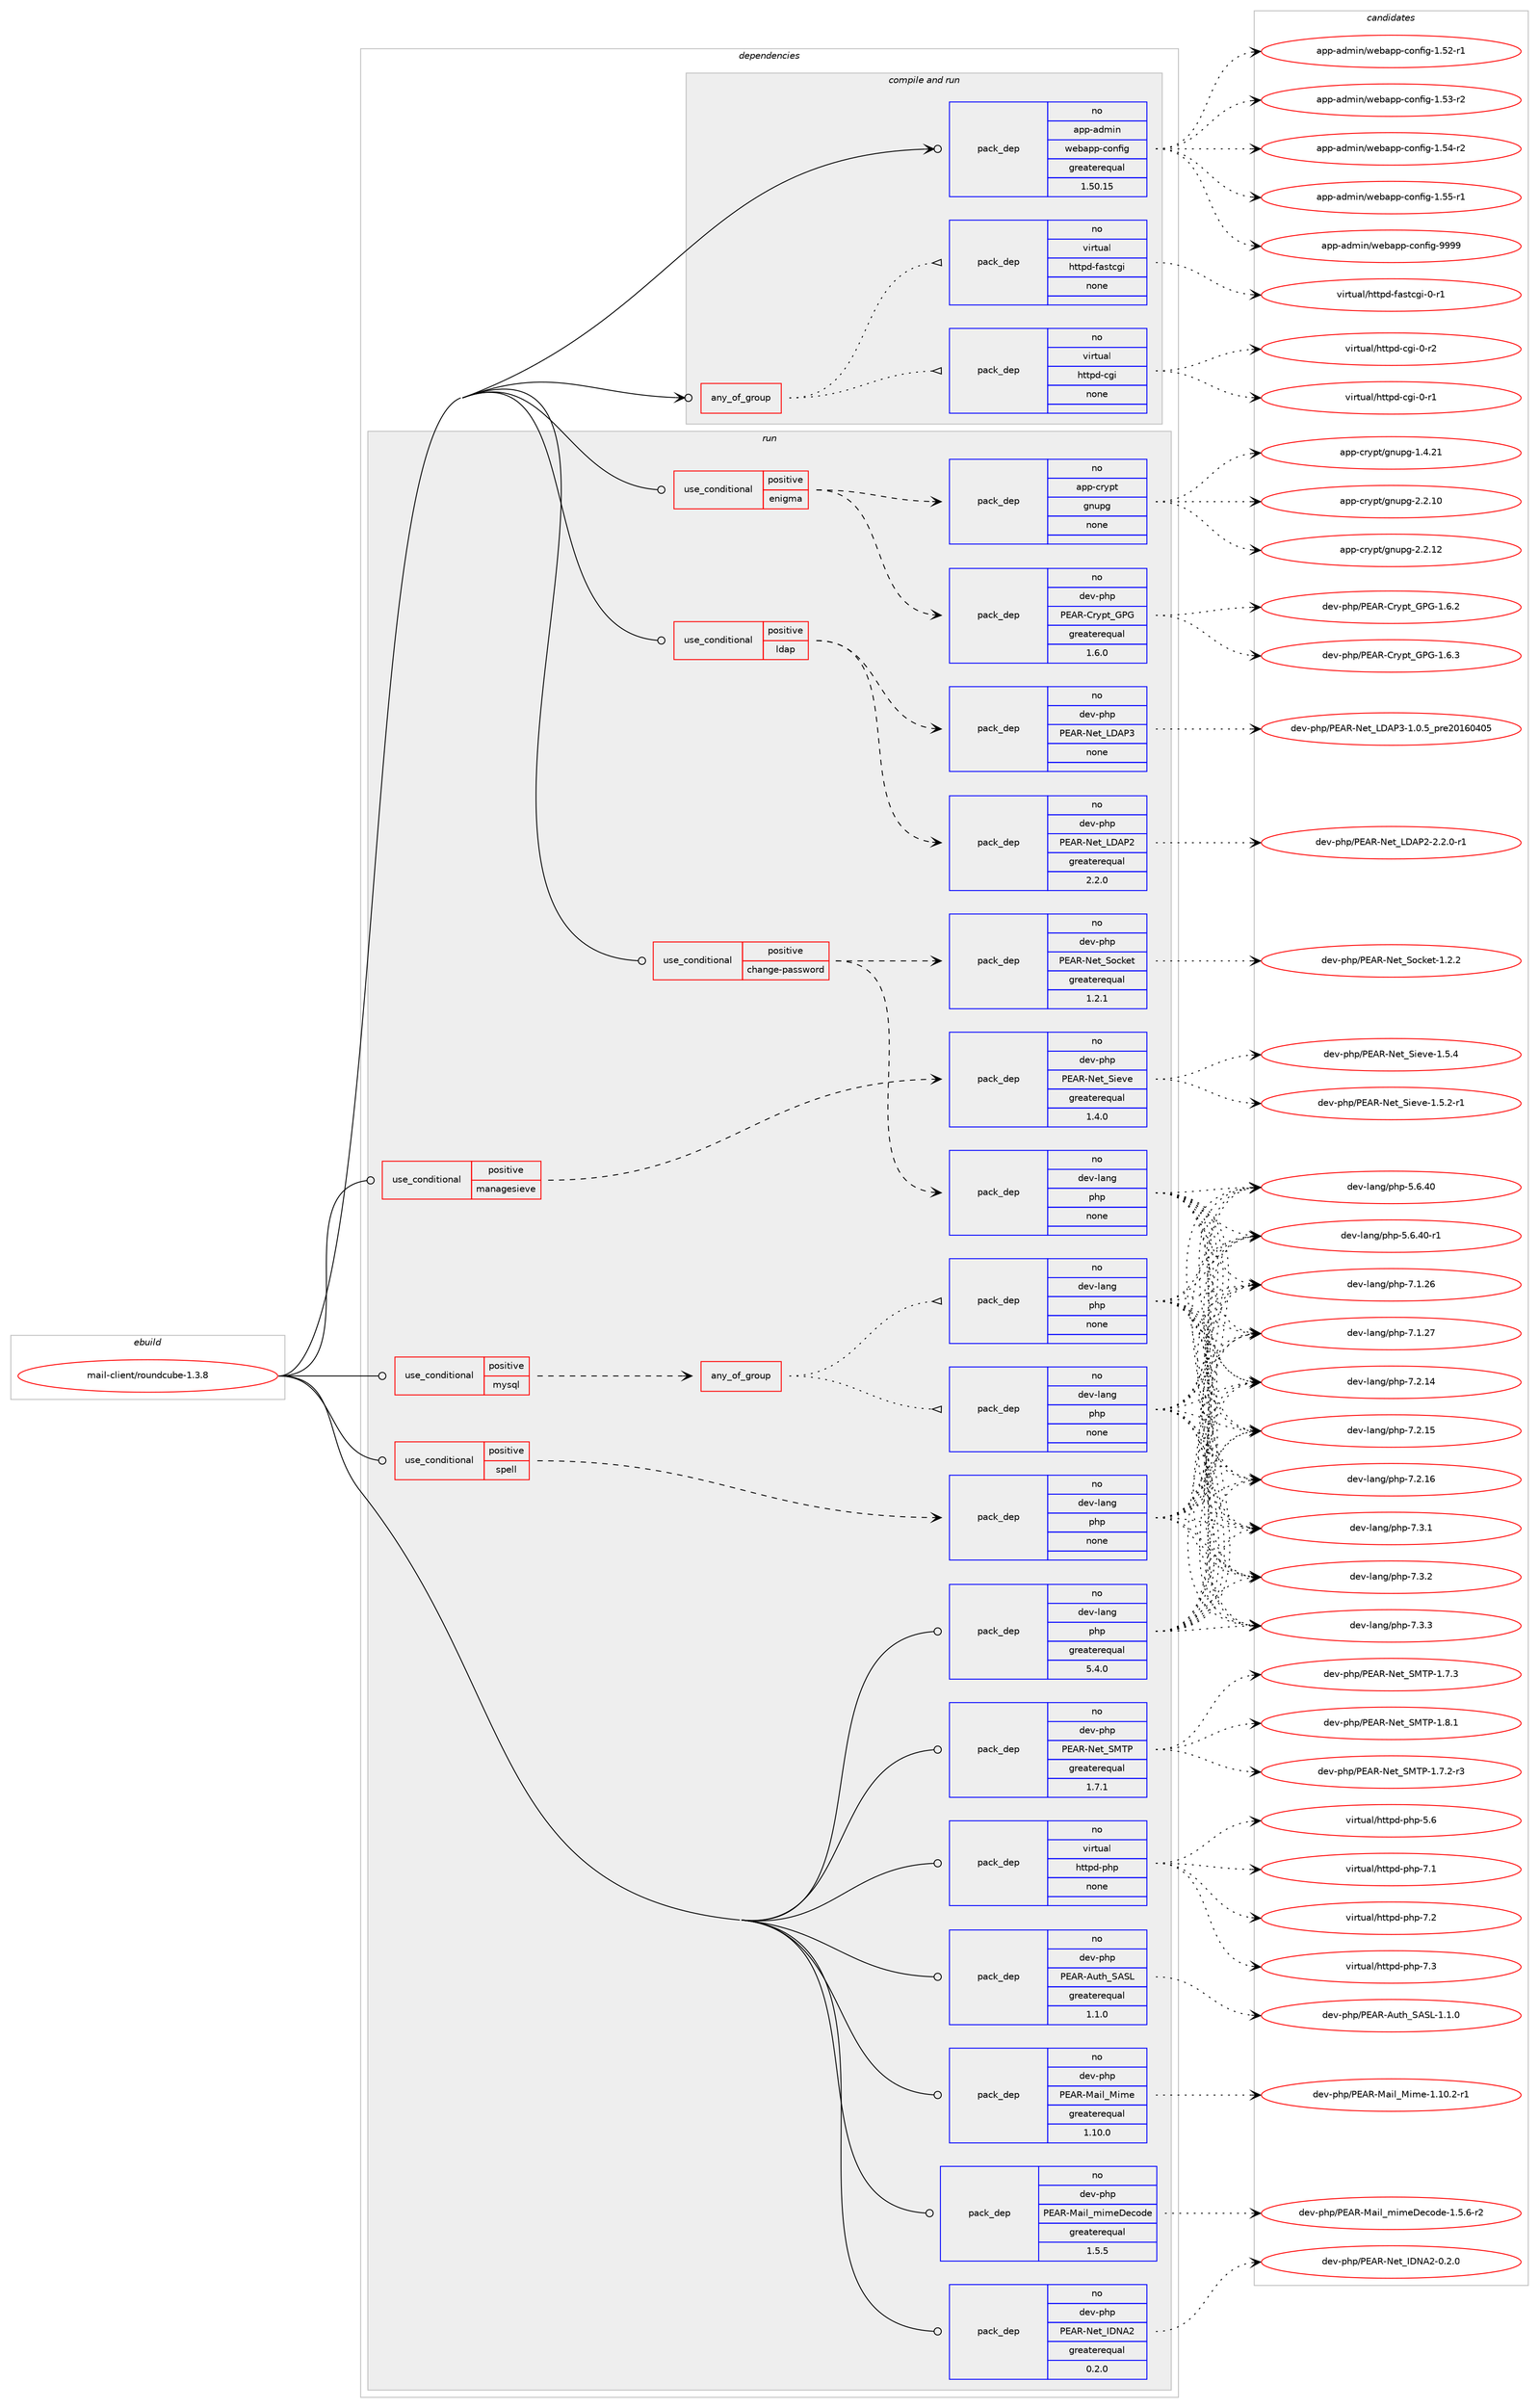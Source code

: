digraph prolog {

# *************
# Graph options
# *************

newrank=true;
concentrate=true;
compound=true;
graph [rankdir=LR,fontname=Helvetica,fontsize=10,ranksep=1.5];#, ranksep=2.5, nodesep=0.2];
edge  [arrowhead=vee];
node  [fontname=Helvetica,fontsize=10];

# **********
# The ebuild
# **********

subgraph cluster_leftcol {
color=gray;
rank=same;
label=<<i>ebuild</i>>;
id [label="mail-client/roundcube-1.3.8", color=red, width=4, href="../mail-client/roundcube-1.3.8.svg"];
}

# ****************
# The dependencies
# ****************

subgraph cluster_midcol {
color=gray;
label=<<i>dependencies</i>>;
subgraph cluster_compile {
fillcolor="#eeeeee";
style=filled;
label=<<i>compile</i>>;
}
subgraph cluster_compileandrun {
fillcolor="#eeeeee";
style=filled;
label=<<i>compile and run</i>>;
subgraph any24427 {
dependency1594500 [label=<<TABLE BORDER="0" CELLBORDER="1" CELLSPACING="0" CELLPADDING="4"><TR><TD CELLPADDING="10">any_of_group</TD></TR></TABLE>>, shape=none, color=red];subgraph pack1138774 {
dependency1594501 [label=<<TABLE BORDER="0" CELLBORDER="1" CELLSPACING="0" CELLPADDING="4" WIDTH="220"><TR><TD ROWSPAN="6" CELLPADDING="30">pack_dep</TD></TR><TR><TD WIDTH="110">no</TD></TR><TR><TD>virtual</TD></TR><TR><TD>httpd-cgi</TD></TR><TR><TD>none</TD></TR><TR><TD></TD></TR></TABLE>>, shape=none, color=blue];
}
dependency1594500:e -> dependency1594501:w [weight=20,style="dotted",arrowhead="oinv"];
subgraph pack1138775 {
dependency1594502 [label=<<TABLE BORDER="0" CELLBORDER="1" CELLSPACING="0" CELLPADDING="4" WIDTH="220"><TR><TD ROWSPAN="6" CELLPADDING="30">pack_dep</TD></TR><TR><TD WIDTH="110">no</TD></TR><TR><TD>virtual</TD></TR><TR><TD>httpd-fastcgi</TD></TR><TR><TD>none</TD></TR><TR><TD></TD></TR></TABLE>>, shape=none, color=blue];
}
dependency1594500:e -> dependency1594502:w [weight=20,style="dotted",arrowhead="oinv"];
}
id:e -> dependency1594500:w [weight=20,style="solid",arrowhead="odotvee"];
subgraph pack1138776 {
dependency1594503 [label=<<TABLE BORDER="0" CELLBORDER="1" CELLSPACING="0" CELLPADDING="4" WIDTH="220"><TR><TD ROWSPAN="6" CELLPADDING="30">pack_dep</TD></TR><TR><TD WIDTH="110">no</TD></TR><TR><TD>app-admin</TD></TR><TR><TD>webapp-config</TD></TR><TR><TD>greaterequal</TD></TR><TR><TD>1.50.15</TD></TR></TABLE>>, shape=none, color=blue];
}
id:e -> dependency1594503:w [weight=20,style="solid",arrowhead="odotvee"];
}
subgraph cluster_run {
fillcolor="#eeeeee";
style=filled;
label=<<i>run</i>>;
subgraph cond430655 {
dependency1594504 [label=<<TABLE BORDER="0" CELLBORDER="1" CELLSPACING="0" CELLPADDING="4"><TR><TD ROWSPAN="3" CELLPADDING="10">use_conditional</TD></TR><TR><TD>positive</TD></TR><TR><TD>change-password</TD></TR></TABLE>>, shape=none, color=red];
subgraph pack1138777 {
dependency1594505 [label=<<TABLE BORDER="0" CELLBORDER="1" CELLSPACING="0" CELLPADDING="4" WIDTH="220"><TR><TD ROWSPAN="6" CELLPADDING="30">pack_dep</TD></TR><TR><TD WIDTH="110">no</TD></TR><TR><TD>dev-php</TD></TR><TR><TD>PEAR-Net_Socket</TD></TR><TR><TD>greaterequal</TD></TR><TR><TD>1.2.1</TD></TR></TABLE>>, shape=none, color=blue];
}
dependency1594504:e -> dependency1594505:w [weight=20,style="dashed",arrowhead="vee"];
subgraph pack1138778 {
dependency1594506 [label=<<TABLE BORDER="0" CELLBORDER="1" CELLSPACING="0" CELLPADDING="4" WIDTH="220"><TR><TD ROWSPAN="6" CELLPADDING="30">pack_dep</TD></TR><TR><TD WIDTH="110">no</TD></TR><TR><TD>dev-lang</TD></TR><TR><TD>php</TD></TR><TR><TD>none</TD></TR><TR><TD></TD></TR></TABLE>>, shape=none, color=blue];
}
dependency1594504:e -> dependency1594506:w [weight=20,style="dashed",arrowhead="vee"];
}
id:e -> dependency1594504:w [weight=20,style="solid",arrowhead="odot"];
subgraph cond430656 {
dependency1594507 [label=<<TABLE BORDER="0" CELLBORDER="1" CELLSPACING="0" CELLPADDING="4"><TR><TD ROWSPAN="3" CELLPADDING="10">use_conditional</TD></TR><TR><TD>positive</TD></TR><TR><TD>enigma</TD></TR></TABLE>>, shape=none, color=red];
subgraph pack1138779 {
dependency1594508 [label=<<TABLE BORDER="0" CELLBORDER="1" CELLSPACING="0" CELLPADDING="4" WIDTH="220"><TR><TD ROWSPAN="6" CELLPADDING="30">pack_dep</TD></TR><TR><TD WIDTH="110">no</TD></TR><TR><TD>dev-php</TD></TR><TR><TD>PEAR-Crypt_GPG</TD></TR><TR><TD>greaterequal</TD></TR><TR><TD>1.6.0</TD></TR></TABLE>>, shape=none, color=blue];
}
dependency1594507:e -> dependency1594508:w [weight=20,style="dashed",arrowhead="vee"];
subgraph pack1138780 {
dependency1594509 [label=<<TABLE BORDER="0" CELLBORDER="1" CELLSPACING="0" CELLPADDING="4" WIDTH="220"><TR><TD ROWSPAN="6" CELLPADDING="30">pack_dep</TD></TR><TR><TD WIDTH="110">no</TD></TR><TR><TD>app-crypt</TD></TR><TR><TD>gnupg</TD></TR><TR><TD>none</TD></TR><TR><TD></TD></TR></TABLE>>, shape=none, color=blue];
}
dependency1594507:e -> dependency1594509:w [weight=20,style="dashed",arrowhead="vee"];
}
id:e -> dependency1594507:w [weight=20,style="solid",arrowhead="odot"];
subgraph cond430657 {
dependency1594510 [label=<<TABLE BORDER="0" CELLBORDER="1" CELLSPACING="0" CELLPADDING="4"><TR><TD ROWSPAN="3" CELLPADDING="10">use_conditional</TD></TR><TR><TD>positive</TD></TR><TR><TD>ldap</TD></TR></TABLE>>, shape=none, color=red];
subgraph pack1138781 {
dependency1594511 [label=<<TABLE BORDER="0" CELLBORDER="1" CELLSPACING="0" CELLPADDING="4" WIDTH="220"><TR><TD ROWSPAN="6" CELLPADDING="30">pack_dep</TD></TR><TR><TD WIDTH="110">no</TD></TR><TR><TD>dev-php</TD></TR><TR><TD>PEAR-Net_LDAP2</TD></TR><TR><TD>greaterequal</TD></TR><TR><TD>2.2.0</TD></TR></TABLE>>, shape=none, color=blue];
}
dependency1594510:e -> dependency1594511:w [weight=20,style="dashed",arrowhead="vee"];
subgraph pack1138782 {
dependency1594512 [label=<<TABLE BORDER="0" CELLBORDER="1" CELLSPACING="0" CELLPADDING="4" WIDTH="220"><TR><TD ROWSPAN="6" CELLPADDING="30">pack_dep</TD></TR><TR><TD WIDTH="110">no</TD></TR><TR><TD>dev-php</TD></TR><TR><TD>PEAR-Net_LDAP3</TD></TR><TR><TD>none</TD></TR><TR><TD></TD></TR></TABLE>>, shape=none, color=blue];
}
dependency1594510:e -> dependency1594512:w [weight=20,style="dashed",arrowhead="vee"];
}
id:e -> dependency1594510:w [weight=20,style="solid",arrowhead="odot"];
subgraph cond430658 {
dependency1594513 [label=<<TABLE BORDER="0" CELLBORDER="1" CELLSPACING="0" CELLPADDING="4"><TR><TD ROWSPAN="3" CELLPADDING="10">use_conditional</TD></TR><TR><TD>positive</TD></TR><TR><TD>managesieve</TD></TR></TABLE>>, shape=none, color=red];
subgraph pack1138783 {
dependency1594514 [label=<<TABLE BORDER="0" CELLBORDER="1" CELLSPACING="0" CELLPADDING="4" WIDTH="220"><TR><TD ROWSPAN="6" CELLPADDING="30">pack_dep</TD></TR><TR><TD WIDTH="110">no</TD></TR><TR><TD>dev-php</TD></TR><TR><TD>PEAR-Net_Sieve</TD></TR><TR><TD>greaterequal</TD></TR><TR><TD>1.4.0</TD></TR></TABLE>>, shape=none, color=blue];
}
dependency1594513:e -> dependency1594514:w [weight=20,style="dashed",arrowhead="vee"];
}
id:e -> dependency1594513:w [weight=20,style="solid",arrowhead="odot"];
subgraph cond430659 {
dependency1594515 [label=<<TABLE BORDER="0" CELLBORDER="1" CELLSPACING="0" CELLPADDING="4"><TR><TD ROWSPAN="3" CELLPADDING="10">use_conditional</TD></TR><TR><TD>positive</TD></TR><TR><TD>mysql</TD></TR></TABLE>>, shape=none, color=red];
subgraph any24428 {
dependency1594516 [label=<<TABLE BORDER="0" CELLBORDER="1" CELLSPACING="0" CELLPADDING="4"><TR><TD CELLPADDING="10">any_of_group</TD></TR></TABLE>>, shape=none, color=red];subgraph pack1138784 {
dependency1594517 [label=<<TABLE BORDER="0" CELLBORDER="1" CELLSPACING="0" CELLPADDING="4" WIDTH="220"><TR><TD ROWSPAN="6" CELLPADDING="30">pack_dep</TD></TR><TR><TD WIDTH="110">no</TD></TR><TR><TD>dev-lang</TD></TR><TR><TD>php</TD></TR><TR><TD>none</TD></TR><TR><TD></TD></TR></TABLE>>, shape=none, color=blue];
}
dependency1594516:e -> dependency1594517:w [weight=20,style="dotted",arrowhead="oinv"];
subgraph pack1138785 {
dependency1594518 [label=<<TABLE BORDER="0" CELLBORDER="1" CELLSPACING="0" CELLPADDING="4" WIDTH="220"><TR><TD ROWSPAN="6" CELLPADDING="30">pack_dep</TD></TR><TR><TD WIDTH="110">no</TD></TR><TR><TD>dev-lang</TD></TR><TR><TD>php</TD></TR><TR><TD>none</TD></TR><TR><TD></TD></TR></TABLE>>, shape=none, color=blue];
}
dependency1594516:e -> dependency1594518:w [weight=20,style="dotted",arrowhead="oinv"];
}
dependency1594515:e -> dependency1594516:w [weight=20,style="dashed",arrowhead="vee"];
}
id:e -> dependency1594515:w [weight=20,style="solid",arrowhead="odot"];
subgraph cond430660 {
dependency1594519 [label=<<TABLE BORDER="0" CELLBORDER="1" CELLSPACING="0" CELLPADDING="4"><TR><TD ROWSPAN="3" CELLPADDING="10">use_conditional</TD></TR><TR><TD>positive</TD></TR><TR><TD>spell</TD></TR></TABLE>>, shape=none, color=red];
subgraph pack1138786 {
dependency1594520 [label=<<TABLE BORDER="0" CELLBORDER="1" CELLSPACING="0" CELLPADDING="4" WIDTH="220"><TR><TD ROWSPAN="6" CELLPADDING="30">pack_dep</TD></TR><TR><TD WIDTH="110">no</TD></TR><TR><TD>dev-lang</TD></TR><TR><TD>php</TD></TR><TR><TD>none</TD></TR><TR><TD></TD></TR></TABLE>>, shape=none, color=blue];
}
dependency1594519:e -> dependency1594520:w [weight=20,style="dashed",arrowhead="vee"];
}
id:e -> dependency1594519:w [weight=20,style="solid",arrowhead="odot"];
subgraph pack1138787 {
dependency1594521 [label=<<TABLE BORDER="0" CELLBORDER="1" CELLSPACING="0" CELLPADDING="4" WIDTH="220"><TR><TD ROWSPAN="6" CELLPADDING="30">pack_dep</TD></TR><TR><TD WIDTH="110">no</TD></TR><TR><TD>dev-lang</TD></TR><TR><TD>php</TD></TR><TR><TD>greaterequal</TD></TR><TR><TD>5.4.0</TD></TR></TABLE>>, shape=none, color=blue];
}
id:e -> dependency1594521:w [weight=20,style="solid",arrowhead="odot"];
subgraph pack1138788 {
dependency1594522 [label=<<TABLE BORDER="0" CELLBORDER="1" CELLSPACING="0" CELLPADDING="4" WIDTH="220"><TR><TD ROWSPAN="6" CELLPADDING="30">pack_dep</TD></TR><TR><TD WIDTH="110">no</TD></TR><TR><TD>dev-php</TD></TR><TR><TD>PEAR-Auth_SASL</TD></TR><TR><TD>greaterequal</TD></TR><TR><TD>1.1.0</TD></TR></TABLE>>, shape=none, color=blue];
}
id:e -> dependency1594522:w [weight=20,style="solid",arrowhead="odot"];
subgraph pack1138789 {
dependency1594523 [label=<<TABLE BORDER="0" CELLBORDER="1" CELLSPACING="0" CELLPADDING="4" WIDTH="220"><TR><TD ROWSPAN="6" CELLPADDING="30">pack_dep</TD></TR><TR><TD WIDTH="110">no</TD></TR><TR><TD>dev-php</TD></TR><TR><TD>PEAR-Mail_Mime</TD></TR><TR><TD>greaterequal</TD></TR><TR><TD>1.10.0</TD></TR></TABLE>>, shape=none, color=blue];
}
id:e -> dependency1594523:w [weight=20,style="solid",arrowhead="odot"];
subgraph pack1138790 {
dependency1594524 [label=<<TABLE BORDER="0" CELLBORDER="1" CELLSPACING="0" CELLPADDING="4" WIDTH="220"><TR><TD ROWSPAN="6" CELLPADDING="30">pack_dep</TD></TR><TR><TD WIDTH="110">no</TD></TR><TR><TD>dev-php</TD></TR><TR><TD>PEAR-Mail_mimeDecode</TD></TR><TR><TD>greaterequal</TD></TR><TR><TD>1.5.5</TD></TR></TABLE>>, shape=none, color=blue];
}
id:e -> dependency1594524:w [weight=20,style="solid",arrowhead="odot"];
subgraph pack1138791 {
dependency1594525 [label=<<TABLE BORDER="0" CELLBORDER="1" CELLSPACING="0" CELLPADDING="4" WIDTH="220"><TR><TD ROWSPAN="6" CELLPADDING="30">pack_dep</TD></TR><TR><TD WIDTH="110">no</TD></TR><TR><TD>dev-php</TD></TR><TR><TD>PEAR-Net_IDNA2</TD></TR><TR><TD>greaterequal</TD></TR><TR><TD>0.2.0</TD></TR></TABLE>>, shape=none, color=blue];
}
id:e -> dependency1594525:w [weight=20,style="solid",arrowhead="odot"];
subgraph pack1138792 {
dependency1594526 [label=<<TABLE BORDER="0" CELLBORDER="1" CELLSPACING="0" CELLPADDING="4" WIDTH="220"><TR><TD ROWSPAN="6" CELLPADDING="30">pack_dep</TD></TR><TR><TD WIDTH="110">no</TD></TR><TR><TD>dev-php</TD></TR><TR><TD>PEAR-Net_SMTP</TD></TR><TR><TD>greaterequal</TD></TR><TR><TD>1.7.1</TD></TR></TABLE>>, shape=none, color=blue];
}
id:e -> dependency1594526:w [weight=20,style="solid",arrowhead="odot"];
subgraph pack1138793 {
dependency1594527 [label=<<TABLE BORDER="0" CELLBORDER="1" CELLSPACING="0" CELLPADDING="4" WIDTH="220"><TR><TD ROWSPAN="6" CELLPADDING="30">pack_dep</TD></TR><TR><TD WIDTH="110">no</TD></TR><TR><TD>virtual</TD></TR><TR><TD>httpd-php</TD></TR><TR><TD>none</TD></TR><TR><TD></TD></TR></TABLE>>, shape=none, color=blue];
}
id:e -> dependency1594527:w [weight=20,style="solid",arrowhead="odot"];
}
}

# **************
# The candidates
# **************

subgraph cluster_choices {
rank=same;
color=gray;
label=<<i>candidates</i>>;

subgraph choice1138774 {
color=black;
nodesep=1;
choice1181051141161179710847104116116112100459910310545484511449 [label="virtual/httpd-cgi-0-r1", color=red, width=4,href="../virtual/httpd-cgi-0-r1.svg"];
choice1181051141161179710847104116116112100459910310545484511450 [label="virtual/httpd-cgi-0-r2", color=red, width=4,href="../virtual/httpd-cgi-0-r2.svg"];
dependency1594501:e -> choice1181051141161179710847104116116112100459910310545484511449:w [style=dotted,weight="100"];
dependency1594501:e -> choice1181051141161179710847104116116112100459910310545484511450:w [style=dotted,weight="100"];
}
subgraph choice1138775 {
color=black;
nodesep=1;
choice118105114116117971084710411611611210045102971151169910310545484511449 [label="virtual/httpd-fastcgi-0-r1", color=red, width=4,href="../virtual/httpd-fastcgi-0-r1.svg"];
dependency1594502:e -> choice118105114116117971084710411611611210045102971151169910310545484511449:w [style=dotted,weight="100"];
}
subgraph choice1138776 {
color=black;
nodesep=1;
choice971121124597100109105110471191019897112112459911111010210510345494653504511449 [label="app-admin/webapp-config-1.52-r1", color=red, width=4,href="../app-admin/webapp-config-1.52-r1.svg"];
choice971121124597100109105110471191019897112112459911111010210510345494653514511450 [label="app-admin/webapp-config-1.53-r2", color=red, width=4,href="../app-admin/webapp-config-1.53-r2.svg"];
choice971121124597100109105110471191019897112112459911111010210510345494653524511450 [label="app-admin/webapp-config-1.54-r2", color=red, width=4,href="../app-admin/webapp-config-1.54-r2.svg"];
choice971121124597100109105110471191019897112112459911111010210510345494653534511449 [label="app-admin/webapp-config-1.55-r1", color=red, width=4,href="../app-admin/webapp-config-1.55-r1.svg"];
choice97112112459710010910511047119101989711211245991111101021051034557575757 [label="app-admin/webapp-config-9999", color=red, width=4,href="../app-admin/webapp-config-9999.svg"];
dependency1594503:e -> choice971121124597100109105110471191019897112112459911111010210510345494653504511449:w [style=dotted,weight="100"];
dependency1594503:e -> choice971121124597100109105110471191019897112112459911111010210510345494653514511450:w [style=dotted,weight="100"];
dependency1594503:e -> choice971121124597100109105110471191019897112112459911111010210510345494653524511450:w [style=dotted,weight="100"];
dependency1594503:e -> choice971121124597100109105110471191019897112112459911111010210510345494653534511449:w [style=dotted,weight="100"];
dependency1594503:e -> choice97112112459710010910511047119101989711211245991111101021051034557575757:w [style=dotted,weight="100"];
}
subgraph choice1138777 {
color=black;
nodesep=1;
choice1001011184511210411247806965824578101116958311199107101116454946504650 [label="dev-php/PEAR-Net_Socket-1.2.2", color=red, width=4,href="../dev-php/PEAR-Net_Socket-1.2.2.svg"];
dependency1594505:e -> choice1001011184511210411247806965824578101116958311199107101116454946504650:w [style=dotted,weight="100"];
}
subgraph choice1138778 {
color=black;
nodesep=1;
choice10010111845108971101034711210411245534654465248 [label="dev-lang/php-5.6.40", color=red, width=4,href="../dev-lang/php-5.6.40.svg"];
choice100101118451089711010347112104112455346544652484511449 [label="dev-lang/php-5.6.40-r1", color=red, width=4,href="../dev-lang/php-5.6.40-r1.svg"];
choice10010111845108971101034711210411245554649465054 [label="dev-lang/php-7.1.26", color=red, width=4,href="../dev-lang/php-7.1.26.svg"];
choice10010111845108971101034711210411245554649465055 [label="dev-lang/php-7.1.27", color=red, width=4,href="../dev-lang/php-7.1.27.svg"];
choice10010111845108971101034711210411245554650464952 [label="dev-lang/php-7.2.14", color=red, width=4,href="../dev-lang/php-7.2.14.svg"];
choice10010111845108971101034711210411245554650464953 [label="dev-lang/php-7.2.15", color=red, width=4,href="../dev-lang/php-7.2.15.svg"];
choice10010111845108971101034711210411245554650464954 [label="dev-lang/php-7.2.16", color=red, width=4,href="../dev-lang/php-7.2.16.svg"];
choice100101118451089711010347112104112455546514649 [label="dev-lang/php-7.3.1", color=red, width=4,href="../dev-lang/php-7.3.1.svg"];
choice100101118451089711010347112104112455546514650 [label="dev-lang/php-7.3.2", color=red, width=4,href="../dev-lang/php-7.3.2.svg"];
choice100101118451089711010347112104112455546514651 [label="dev-lang/php-7.3.3", color=red, width=4,href="../dev-lang/php-7.3.3.svg"];
dependency1594506:e -> choice10010111845108971101034711210411245534654465248:w [style=dotted,weight="100"];
dependency1594506:e -> choice100101118451089711010347112104112455346544652484511449:w [style=dotted,weight="100"];
dependency1594506:e -> choice10010111845108971101034711210411245554649465054:w [style=dotted,weight="100"];
dependency1594506:e -> choice10010111845108971101034711210411245554649465055:w [style=dotted,weight="100"];
dependency1594506:e -> choice10010111845108971101034711210411245554650464952:w [style=dotted,weight="100"];
dependency1594506:e -> choice10010111845108971101034711210411245554650464953:w [style=dotted,weight="100"];
dependency1594506:e -> choice10010111845108971101034711210411245554650464954:w [style=dotted,weight="100"];
dependency1594506:e -> choice100101118451089711010347112104112455546514649:w [style=dotted,weight="100"];
dependency1594506:e -> choice100101118451089711010347112104112455546514650:w [style=dotted,weight="100"];
dependency1594506:e -> choice100101118451089711010347112104112455546514651:w [style=dotted,weight="100"];
}
subgraph choice1138779 {
color=black;
nodesep=1;
choice100101118451121041124780696582456711412111211695718071454946544650 [label="dev-php/PEAR-Crypt_GPG-1.6.2", color=red, width=4,href="../dev-php/PEAR-Crypt_GPG-1.6.2.svg"];
choice100101118451121041124780696582456711412111211695718071454946544651 [label="dev-php/PEAR-Crypt_GPG-1.6.3", color=red, width=4,href="../dev-php/PEAR-Crypt_GPG-1.6.3.svg"];
dependency1594508:e -> choice100101118451121041124780696582456711412111211695718071454946544650:w [style=dotted,weight="100"];
dependency1594508:e -> choice100101118451121041124780696582456711412111211695718071454946544651:w [style=dotted,weight="100"];
}
subgraph choice1138780 {
color=black;
nodesep=1;
choice9711211245991141211121164710311011711210345494652465049 [label="app-crypt/gnupg-1.4.21", color=red, width=4,href="../app-crypt/gnupg-1.4.21.svg"];
choice9711211245991141211121164710311011711210345504650464948 [label="app-crypt/gnupg-2.2.10", color=red, width=4,href="../app-crypt/gnupg-2.2.10.svg"];
choice9711211245991141211121164710311011711210345504650464950 [label="app-crypt/gnupg-2.2.12", color=red, width=4,href="../app-crypt/gnupg-2.2.12.svg"];
dependency1594509:e -> choice9711211245991141211121164710311011711210345494652465049:w [style=dotted,weight="100"];
dependency1594509:e -> choice9711211245991141211121164710311011711210345504650464948:w [style=dotted,weight="100"];
dependency1594509:e -> choice9711211245991141211121164710311011711210345504650464950:w [style=dotted,weight="100"];
}
subgraph choice1138781 {
color=black;
nodesep=1;
choice10010111845112104112478069658245781011169576686580504550465046484511449 [label="dev-php/PEAR-Net_LDAP2-2.2.0-r1", color=red, width=4,href="../dev-php/PEAR-Net_LDAP2-2.2.0-r1.svg"];
dependency1594511:e -> choice10010111845112104112478069658245781011169576686580504550465046484511449:w [style=dotted,weight="100"];
}
subgraph choice1138782 {
color=black;
nodesep=1;
choice1001011184511210411247806965824578101116957668658051454946484653951121141015048495448524853 [label="dev-php/PEAR-Net_LDAP3-1.0.5_pre20160405", color=red, width=4,href="../dev-php/PEAR-Net_LDAP3-1.0.5_pre20160405.svg"];
dependency1594512:e -> choice1001011184511210411247806965824578101116957668658051454946484653951121141015048495448524853:w [style=dotted,weight="100"];
}
subgraph choice1138783 {
color=black;
nodesep=1;
choice100101118451121041124780696582457810111695831051011181014549465346504511449 [label="dev-php/PEAR-Net_Sieve-1.5.2-r1", color=red, width=4,href="../dev-php/PEAR-Net_Sieve-1.5.2-r1.svg"];
choice10010111845112104112478069658245781011169583105101118101454946534652 [label="dev-php/PEAR-Net_Sieve-1.5.4", color=red, width=4,href="../dev-php/PEAR-Net_Sieve-1.5.4.svg"];
dependency1594514:e -> choice100101118451121041124780696582457810111695831051011181014549465346504511449:w [style=dotted,weight="100"];
dependency1594514:e -> choice10010111845112104112478069658245781011169583105101118101454946534652:w [style=dotted,weight="100"];
}
subgraph choice1138784 {
color=black;
nodesep=1;
choice10010111845108971101034711210411245534654465248 [label="dev-lang/php-5.6.40", color=red, width=4,href="../dev-lang/php-5.6.40.svg"];
choice100101118451089711010347112104112455346544652484511449 [label="dev-lang/php-5.6.40-r1", color=red, width=4,href="../dev-lang/php-5.6.40-r1.svg"];
choice10010111845108971101034711210411245554649465054 [label="dev-lang/php-7.1.26", color=red, width=4,href="../dev-lang/php-7.1.26.svg"];
choice10010111845108971101034711210411245554649465055 [label="dev-lang/php-7.1.27", color=red, width=4,href="../dev-lang/php-7.1.27.svg"];
choice10010111845108971101034711210411245554650464952 [label="dev-lang/php-7.2.14", color=red, width=4,href="../dev-lang/php-7.2.14.svg"];
choice10010111845108971101034711210411245554650464953 [label="dev-lang/php-7.2.15", color=red, width=4,href="../dev-lang/php-7.2.15.svg"];
choice10010111845108971101034711210411245554650464954 [label="dev-lang/php-7.2.16", color=red, width=4,href="../dev-lang/php-7.2.16.svg"];
choice100101118451089711010347112104112455546514649 [label="dev-lang/php-7.3.1", color=red, width=4,href="../dev-lang/php-7.3.1.svg"];
choice100101118451089711010347112104112455546514650 [label="dev-lang/php-7.3.2", color=red, width=4,href="../dev-lang/php-7.3.2.svg"];
choice100101118451089711010347112104112455546514651 [label="dev-lang/php-7.3.3", color=red, width=4,href="../dev-lang/php-7.3.3.svg"];
dependency1594517:e -> choice10010111845108971101034711210411245534654465248:w [style=dotted,weight="100"];
dependency1594517:e -> choice100101118451089711010347112104112455346544652484511449:w [style=dotted,weight="100"];
dependency1594517:e -> choice10010111845108971101034711210411245554649465054:w [style=dotted,weight="100"];
dependency1594517:e -> choice10010111845108971101034711210411245554649465055:w [style=dotted,weight="100"];
dependency1594517:e -> choice10010111845108971101034711210411245554650464952:w [style=dotted,weight="100"];
dependency1594517:e -> choice10010111845108971101034711210411245554650464953:w [style=dotted,weight="100"];
dependency1594517:e -> choice10010111845108971101034711210411245554650464954:w [style=dotted,weight="100"];
dependency1594517:e -> choice100101118451089711010347112104112455546514649:w [style=dotted,weight="100"];
dependency1594517:e -> choice100101118451089711010347112104112455546514650:w [style=dotted,weight="100"];
dependency1594517:e -> choice100101118451089711010347112104112455546514651:w [style=dotted,weight="100"];
}
subgraph choice1138785 {
color=black;
nodesep=1;
choice10010111845108971101034711210411245534654465248 [label="dev-lang/php-5.6.40", color=red, width=4,href="../dev-lang/php-5.6.40.svg"];
choice100101118451089711010347112104112455346544652484511449 [label="dev-lang/php-5.6.40-r1", color=red, width=4,href="../dev-lang/php-5.6.40-r1.svg"];
choice10010111845108971101034711210411245554649465054 [label="dev-lang/php-7.1.26", color=red, width=4,href="../dev-lang/php-7.1.26.svg"];
choice10010111845108971101034711210411245554649465055 [label="dev-lang/php-7.1.27", color=red, width=4,href="../dev-lang/php-7.1.27.svg"];
choice10010111845108971101034711210411245554650464952 [label="dev-lang/php-7.2.14", color=red, width=4,href="../dev-lang/php-7.2.14.svg"];
choice10010111845108971101034711210411245554650464953 [label="dev-lang/php-7.2.15", color=red, width=4,href="../dev-lang/php-7.2.15.svg"];
choice10010111845108971101034711210411245554650464954 [label="dev-lang/php-7.2.16", color=red, width=4,href="../dev-lang/php-7.2.16.svg"];
choice100101118451089711010347112104112455546514649 [label="dev-lang/php-7.3.1", color=red, width=4,href="../dev-lang/php-7.3.1.svg"];
choice100101118451089711010347112104112455546514650 [label="dev-lang/php-7.3.2", color=red, width=4,href="../dev-lang/php-7.3.2.svg"];
choice100101118451089711010347112104112455546514651 [label="dev-lang/php-7.3.3", color=red, width=4,href="../dev-lang/php-7.3.3.svg"];
dependency1594518:e -> choice10010111845108971101034711210411245534654465248:w [style=dotted,weight="100"];
dependency1594518:e -> choice100101118451089711010347112104112455346544652484511449:w [style=dotted,weight="100"];
dependency1594518:e -> choice10010111845108971101034711210411245554649465054:w [style=dotted,weight="100"];
dependency1594518:e -> choice10010111845108971101034711210411245554649465055:w [style=dotted,weight="100"];
dependency1594518:e -> choice10010111845108971101034711210411245554650464952:w [style=dotted,weight="100"];
dependency1594518:e -> choice10010111845108971101034711210411245554650464953:w [style=dotted,weight="100"];
dependency1594518:e -> choice10010111845108971101034711210411245554650464954:w [style=dotted,weight="100"];
dependency1594518:e -> choice100101118451089711010347112104112455546514649:w [style=dotted,weight="100"];
dependency1594518:e -> choice100101118451089711010347112104112455546514650:w [style=dotted,weight="100"];
dependency1594518:e -> choice100101118451089711010347112104112455546514651:w [style=dotted,weight="100"];
}
subgraph choice1138786 {
color=black;
nodesep=1;
choice10010111845108971101034711210411245534654465248 [label="dev-lang/php-5.6.40", color=red, width=4,href="../dev-lang/php-5.6.40.svg"];
choice100101118451089711010347112104112455346544652484511449 [label="dev-lang/php-5.6.40-r1", color=red, width=4,href="../dev-lang/php-5.6.40-r1.svg"];
choice10010111845108971101034711210411245554649465054 [label="dev-lang/php-7.1.26", color=red, width=4,href="../dev-lang/php-7.1.26.svg"];
choice10010111845108971101034711210411245554649465055 [label="dev-lang/php-7.1.27", color=red, width=4,href="../dev-lang/php-7.1.27.svg"];
choice10010111845108971101034711210411245554650464952 [label="dev-lang/php-7.2.14", color=red, width=4,href="../dev-lang/php-7.2.14.svg"];
choice10010111845108971101034711210411245554650464953 [label="dev-lang/php-7.2.15", color=red, width=4,href="../dev-lang/php-7.2.15.svg"];
choice10010111845108971101034711210411245554650464954 [label="dev-lang/php-7.2.16", color=red, width=4,href="../dev-lang/php-7.2.16.svg"];
choice100101118451089711010347112104112455546514649 [label="dev-lang/php-7.3.1", color=red, width=4,href="../dev-lang/php-7.3.1.svg"];
choice100101118451089711010347112104112455546514650 [label="dev-lang/php-7.3.2", color=red, width=4,href="../dev-lang/php-7.3.2.svg"];
choice100101118451089711010347112104112455546514651 [label="dev-lang/php-7.3.3", color=red, width=4,href="../dev-lang/php-7.3.3.svg"];
dependency1594520:e -> choice10010111845108971101034711210411245534654465248:w [style=dotted,weight="100"];
dependency1594520:e -> choice100101118451089711010347112104112455346544652484511449:w [style=dotted,weight="100"];
dependency1594520:e -> choice10010111845108971101034711210411245554649465054:w [style=dotted,weight="100"];
dependency1594520:e -> choice10010111845108971101034711210411245554649465055:w [style=dotted,weight="100"];
dependency1594520:e -> choice10010111845108971101034711210411245554650464952:w [style=dotted,weight="100"];
dependency1594520:e -> choice10010111845108971101034711210411245554650464953:w [style=dotted,weight="100"];
dependency1594520:e -> choice10010111845108971101034711210411245554650464954:w [style=dotted,weight="100"];
dependency1594520:e -> choice100101118451089711010347112104112455546514649:w [style=dotted,weight="100"];
dependency1594520:e -> choice100101118451089711010347112104112455546514650:w [style=dotted,weight="100"];
dependency1594520:e -> choice100101118451089711010347112104112455546514651:w [style=dotted,weight="100"];
}
subgraph choice1138787 {
color=black;
nodesep=1;
choice10010111845108971101034711210411245534654465248 [label="dev-lang/php-5.6.40", color=red, width=4,href="../dev-lang/php-5.6.40.svg"];
choice100101118451089711010347112104112455346544652484511449 [label="dev-lang/php-5.6.40-r1", color=red, width=4,href="../dev-lang/php-5.6.40-r1.svg"];
choice10010111845108971101034711210411245554649465054 [label="dev-lang/php-7.1.26", color=red, width=4,href="../dev-lang/php-7.1.26.svg"];
choice10010111845108971101034711210411245554649465055 [label="dev-lang/php-7.1.27", color=red, width=4,href="../dev-lang/php-7.1.27.svg"];
choice10010111845108971101034711210411245554650464952 [label="dev-lang/php-7.2.14", color=red, width=4,href="../dev-lang/php-7.2.14.svg"];
choice10010111845108971101034711210411245554650464953 [label="dev-lang/php-7.2.15", color=red, width=4,href="../dev-lang/php-7.2.15.svg"];
choice10010111845108971101034711210411245554650464954 [label="dev-lang/php-7.2.16", color=red, width=4,href="../dev-lang/php-7.2.16.svg"];
choice100101118451089711010347112104112455546514649 [label="dev-lang/php-7.3.1", color=red, width=4,href="../dev-lang/php-7.3.1.svg"];
choice100101118451089711010347112104112455546514650 [label="dev-lang/php-7.3.2", color=red, width=4,href="../dev-lang/php-7.3.2.svg"];
choice100101118451089711010347112104112455546514651 [label="dev-lang/php-7.3.3", color=red, width=4,href="../dev-lang/php-7.3.3.svg"];
dependency1594521:e -> choice10010111845108971101034711210411245534654465248:w [style=dotted,weight="100"];
dependency1594521:e -> choice100101118451089711010347112104112455346544652484511449:w [style=dotted,weight="100"];
dependency1594521:e -> choice10010111845108971101034711210411245554649465054:w [style=dotted,weight="100"];
dependency1594521:e -> choice10010111845108971101034711210411245554649465055:w [style=dotted,weight="100"];
dependency1594521:e -> choice10010111845108971101034711210411245554650464952:w [style=dotted,weight="100"];
dependency1594521:e -> choice10010111845108971101034711210411245554650464953:w [style=dotted,weight="100"];
dependency1594521:e -> choice10010111845108971101034711210411245554650464954:w [style=dotted,weight="100"];
dependency1594521:e -> choice100101118451089711010347112104112455546514649:w [style=dotted,weight="100"];
dependency1594521:e -> choice100101118451089711010347112104112455546514650:w [style=dotted,weight="100"];
dependency1594521:e -> choice100101118451089711010347112104112455546514651:w [style=dotted,weight="100"];
}
subgraph choice1138788 {
color=black;
nodesep=1;
choice10010111845112104112478069658245651171161049583658376454946494648 [label="dev-php/PEAR-Auth_SASL-1.1.0", color=red, width=4,href="../dev-php/PEAR-Auth_SASL-1.1.0.svg"];
dependency1594522:e -> choice10010111845112104112478069658245651171161049583658376454946494648:w [style=dotted,weight="100"];
}
subgraph choice1138789 {
color=black;
nodesep=1;
choice1001011184511210411247806965824577971051089577105109101454946494846504511449 [label="dev-php/PEAR-Mail_Mime-1.10.2-r1", color=red, width=4,href="../dev-php/PEAR-Mail_Mime-1.10.2-r1.svg"];
dependency1594523:e -> choice1001011184511210411247806965824577971051089577105109101454946494846504511449:w [style=dotted,weight="100"];
}
subgraph choice1138790 {
color=black;
nodesep=1;
choice1001011184511210411247806965824577971051089510910510910168101991111001014549465346544511450 [label="dev-php/PEAR-Mail_mimeDecode-1.5.6-r2", color=red, width=4,href="../dev-php/PEAR-Mail_mimeDecode-1.5.6-r2.svg"];
dependency1594524:e -> choice1001011184511210411247806965824577971051089510910510910168101991111001014549465346544511450:w [style=dotted,weight="100"];
}
subgraph choice1138791 {
color=black;
nodesep=1;
choice1001011184511210411247806965824578101116957368786550454846504648 [label="dev-php/PEAR-Net_IDNA2-0.2.0", color=red, width=4,href="../dev-php/PEAR-Net_IDNA2-0.2.0.svg"];
dependency1594525:e -> choice1001011184511210411247806965824578101116957368786550454846504648:w [style=dotted,weight="100"];
}
subgraph choice1138792 {
color=black;
nodesep=1;
choice100101118451121041124780696582457810111695837784804549465546504511451 [label="dev-php/PEAR-Net_SMTP-1.7.2-r3", color=red, width=4,href="../dev-php/PEAR-Net_SMTP-1.7.2-r3.svg"];
choice10010111845112104112478069658245781011169583778480454946554651 [label="dev-php/PEAR-Net_SMTP-1.7.3", color=red, width=4,href="../dev-php/PEAR-Net_SMTP-1.7.3.svg"];
choice10010111845112104112478069658245781011169583778480454946564649 [label="dev-php/PEAR-Net_SMTP-1.8.1", color=red, width=4,href="../dev-php/PEAR-Net_SMTP-1.8.1.svg"];
dependency1594526:e -> choice100101118451121041124780696582457810111695837784804549465546504511451:w [style=dotted,weight="100"];
dependency1594526:e -> choice10010111845112104112478069658245781011169583778480454946554651:w [style=dotted,weight="100"];
dependency1594526:e -> choice10010111845112104112478069658245781011169583778480454946564649:w [style=dotted,weight="100"];
}
subgraph choice1138793 {
color=black;
nodesep=1;
choice11810511411611797108471041161161121004511210411245534654 [label="virtual/httpd-php-5.6", color=red, width=4,href="../virtual/httpd-php-5.6.svg"];
choice11810511411611797108471041161161121004511210411245554649 [label="virtual/httpd-php-7.1", color=red, width=4,href="../virtual/httpd-php-7.1.svg"];
choice11810511411611797108471041161161121004511210411245554650 [label="virtual/httpd-php-7.2", color=red, width=4,href="../virtual/httpd-php-7.2.svg"];
choice11810511411611797108471041161161121004511210411245554651 [label="virtual/httpd-php-7.3", color=red, width=4,href="../virtual/httpd-php-7.3.svg"];
dependency1594527:e -> choice11810511411611797108471041161161121004511210411245534654:w [style=dotted,weight="100"];
dependency1594527:e -> choice11810511411611797108471041161161121004511210411245554649:w [style=dotted,weight="100"];
dependency1594527:e -> choice11810511411611797108471041161161121004511210411245554650:w [style=dotted,weight="100"];
dependency1594527:e -> choice11810511411611797108471041161161121004511210411245554651:w [style=dotted,weight="100"];
}
}

}

